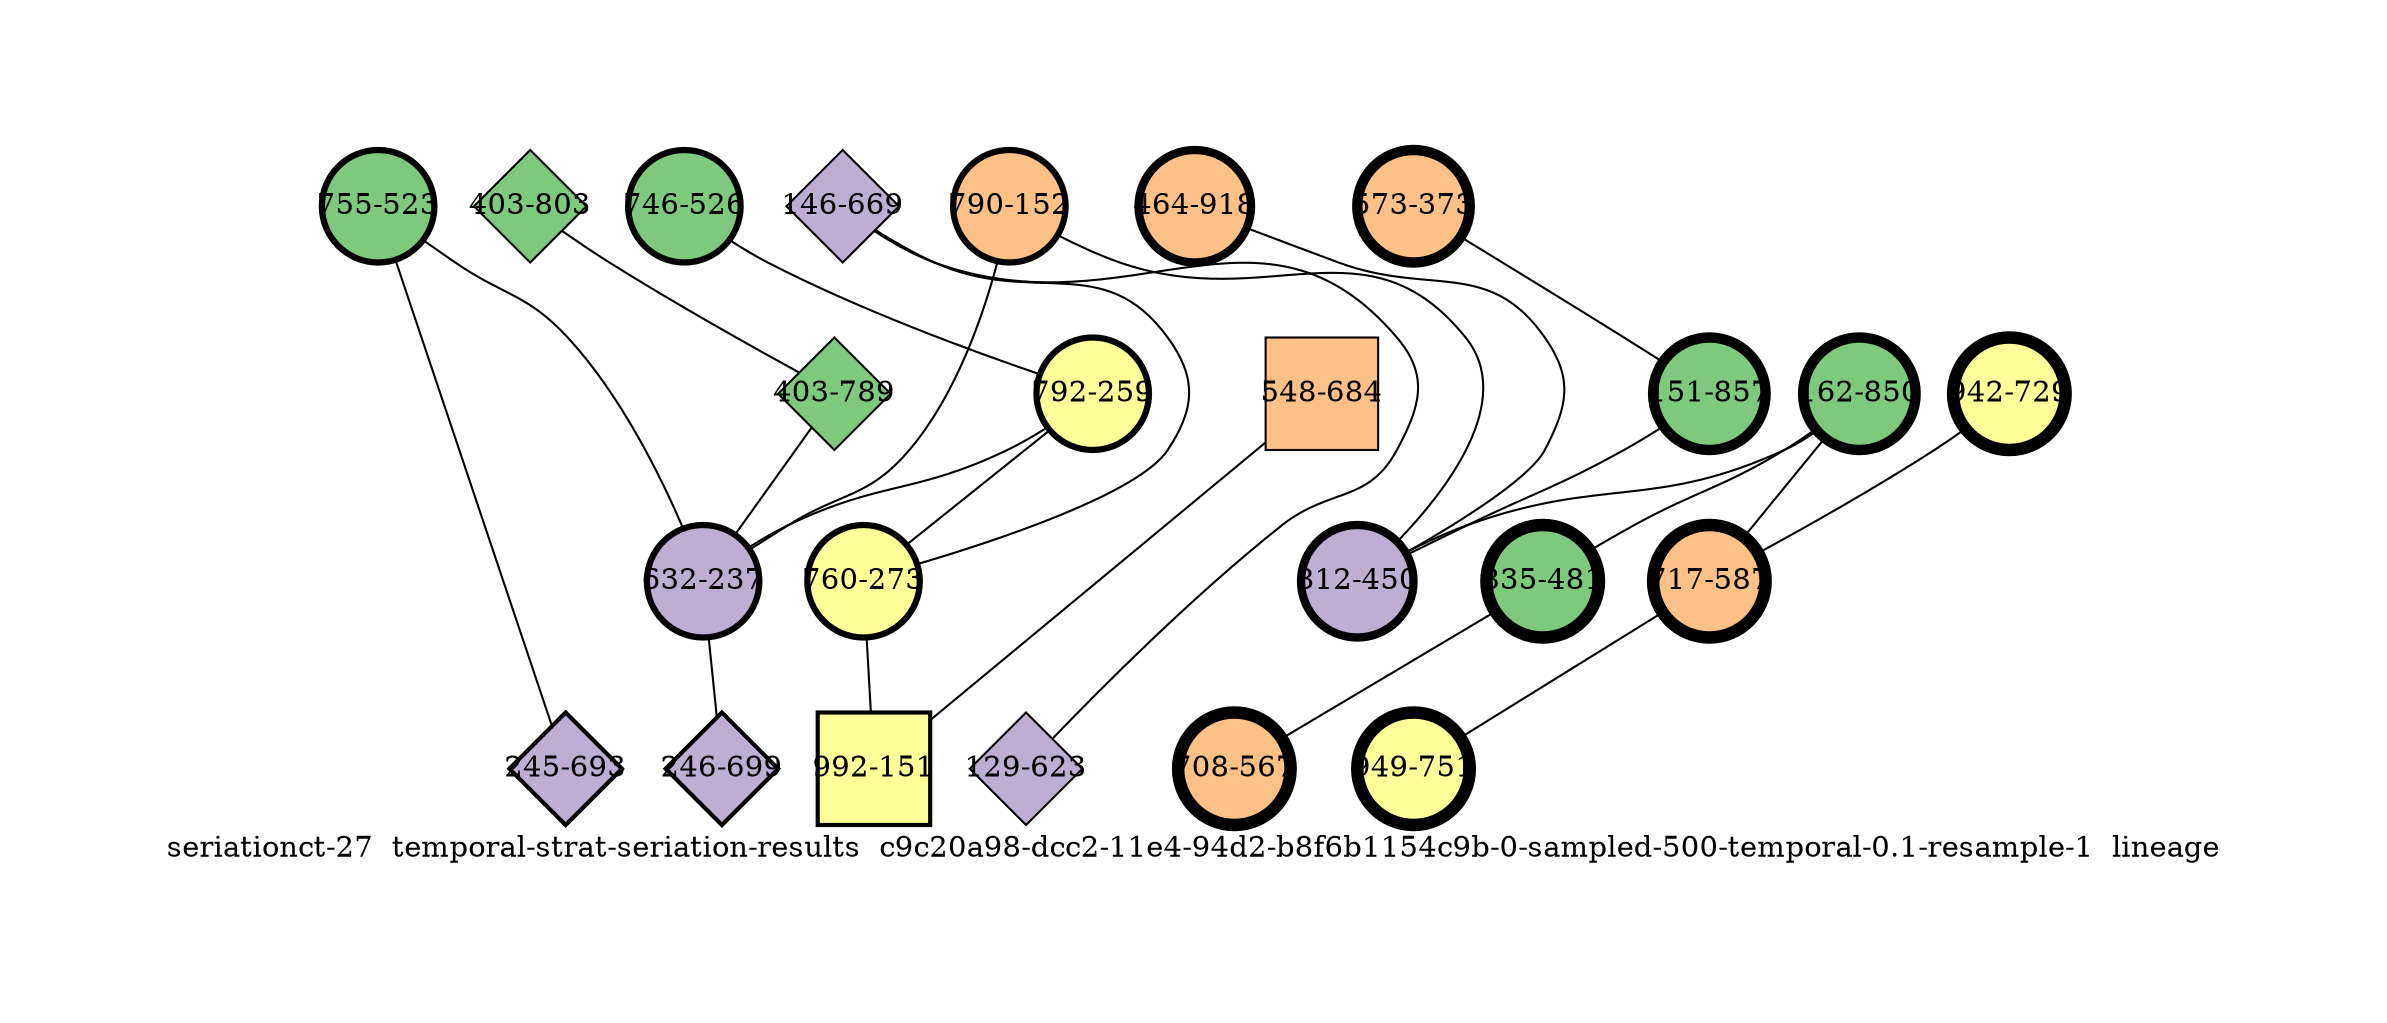 strict graph "seriationct-27  temporal-strat-seriation-results  c9c20a98-dcc2-11e4-94d2-b8f6b1154c9b-0-sampled-500-temporal-0.1-resample-1  lineage" {
labelloc=b;
ratio=auto;
pad="1.0";
label="seriationct-27  temporal-strat-seriation-results  c9c20a98-dcc2-11e4-94d2-b8f6b1154c9b-0-sampled-500-temporal-0.1-resample-1  lineage";
node [width="0.75", style=filled, fixedsize=true, height="0.75", shape=circle, label=""];
0 [xCoordinate="523.0", appears_in_slice=3, yCoordinate="755.0", colorscheme=accent6, lineage_id=0, short_label="755-523", label="755-523", shape=circle, cluster_id=0, fillcolor=1, size="500.0", id=0, penwidth="3.0"];
1 [xCoordinate="693.0", appears_in_slice=2, yCoordinate="245.0", colorscheme=accent6, lineage_id=2, short_label="245-693", label="245-693", shape=diamond, cluster_id=1, fillcolor=2, size="500.0", id=1, penwidth="2.0"];
2 [xCoordinate="918.0", appears_in_slice=4, yCoordinate="464.0", colorscheme=accent6, lineage_id=0, short_label="464-918", label="464-918", shape=circle, cluster_id=2, fillcolor=3, size="500.0", id=2, penwidth="4.0"];
3 [xCoordinate="803.0", appears_in_slice=1, yCoordinate="403.0", colorscheme=accent6, lineage_id=2, short_label="403-803", label="403-803", shape=diamond, cluster_id=0, fillcolor=1, size="500.0", id=3, penwidth="1.0"];
4 [xCoordinate="729.0", appears_in_slice=6, yCoordinate="942.0", colorscheme=accent6, lineage_id=0, short_label="942-729", label="942-729", shape=circle, cluster_id=3, fillcolor=4, size="500.0", id=4, penwidth="6.0"];
5 [xCoordinate="850.0", appears_in_slice=5, yCoordinate="162.0", colorscheme=accent6, lineage_id=0, short_label="162-850", label="162-850", shape=circle, cluster_id=0, fillcolor=1, size="500.0", id=5, penwidth="5.0"];
6 [xCoordinate="373.0", appears_in_slice=5, yCoordinate="573.0", colorscheme=accent6, lineage_id=0, short_label="573-373", label="573-373", shape=circle, cluster_id=2, fillcolor=3, size="500.0", id=19, penwidth="5.0"];
7 [xCoordinate="526.0", appears_in_slice=3, yCoordinate="746.0", colorscheme=accent6, lineage_id=0, short_label="746-526", label="746-526", shape=circle, cluster_id=0, fillcolor=1, size="500.0", id=7, penwidth="3.0"];
8 [xCoordinate="669.0", appears_in_slice=1, yCoordinate="146.0", colorscheme=accent6, lineage_id=2, short_label="146-669", label="146-669", shape=diamond, cluster_id=1, fillcolor=2, size="500.0", id=8, penwidth="1.0"];
9 [xCoordinate="789.0", appears_in_slice=1, yCoordinate="403.0", colorscheme=accent6, lineage_id=2, short_label="403-789", label="403-789", shape=diamond, cluster_id=0, fillcolor=1, size="500.0", id=9, penwidth="1.0"];
10 [xCoordinate="259.0", appears_in_slice=3, yCoordinate="792.0", colorscheme=accent6, lineage_id=0, short_label="792-259", label="792-259", shape=circle, cluster_id=3, fillcolor=4, size="500.0", id=10, penwidth="3.0"];
11 [xCoordinate="152.0", appears_in_slice=3, yCoordinate="790.0", colorscheme=accent6, lineage_id=0, short_label="790-152", label="790-152", shape=circle, cluster_id=2, fillcolor=3, size="500.0", id=11, penwidth="3.0"];
12 [xCoordinate="481.0", appears_in_slice=6, yCoordinate="835.0", colorscheme=accent6, lineage_id=0, short_label="835-481", label="835-481", shape=circle, cluster_id=0, fillcolor=1, size="500.0", id=12, penwidth="6.0"];
13 [xCoordinate="273.0", appears_in_slice=3, yCoordinate="760.0", colorscheme=accent6, lineage_id=0, short_label="760-273", label="760-273", shape=circle, cluster_id=3, fillcolor=4, size="500.0", id=13, penwidth="3.0"];
14 [xCoordinate="684.0", appears_in_slice=1, yCoordinate="548.0", colorscheme=accent6, lineage_id=1, short_label="548-684", label="548-684", shape=square, cluster_id=2, fillcolor=3, size="500.0", id=14, penwidth="1.0"];
15 [xCoordinate="587.0", appears_in_slice=6, yCoordinate="717.0", colorscheme=accent6, lineage_id=0, short_label="717-587", label="717-587", shape=circle, cluster_id=2, fillcolor=3, size="500.0", id=15, penwidth="6.0"];
16 [xCoordinate="237.0", appears_in_slice=3, yCoordinate="632.0", colorscheme=accent6, lineage_id=0, short_label="632-237", label="632-237", shape=circle, cluster_id=1, fillcolor=2, size="500.0", id=16, penwidth="3.0"];
17 [xCoordinate="857.0", appears_in_slice=5, yCoordinate="151.0", colorscheme=accent6, lineage_id=0, short_label="151-857", label="151-857", shape=circle, cluster_id=0, fillcolor=1, size="500.0", id=17, penwidth="5.0"];
18 [xCoordinate="623.0", appears_in_slice=1, yCoordinate="129.0", colorscheme=accent6, lineage_id=2, short_label="129-623", label="129-623", shape=diamond, cluster_id=1, fillcolor=2, size="500.0", id=18, penwidth="1.0"];
19 [xCoordinate="450.0", appears_in_slice=4, yCoordinate="812.0", colorscheme=accent6, lineage_id=0, short_label="812-450", label="812-450", shape=circle, cluster_id=1, fillcolor=2, size="500.0", id=6, penwidth="4.0"];
20 [xCoordinate="567.0", appears_in_slice=6, yCoordinate="708.0", colorscheme=accent6, lineage_id=0, short_label="708-567", label="708-567", shape=circle, cluster_id=2, fillcolor=3, size="500.0", id=20, penwidth="6.0"];
21 [xCoordinate="151.0", appears_in_slice=2, yCoordinate="992.0", colorscheme=accent6, lineage_id=1, short_label="992-151", label="992-151", shape=square, cluster_id=3, fillcolor=4, size="500.0", id=21, penwidth="2.0"];
22 [xCoordinate="751.0", appears_in_slice=6, yCoordinate="949.0", colorscheme=accent6, lineage_id=0, short_label="949-751", label="949-751", shape=circle, cluster_id=3, fillcolor=4, size="500.0", id=22, penwidth="6.0"];
23 [xCoordinate="699.0", appears_in_slice=2, yCoordinate="246.0", colorscheme=accent6, lineage_id=2, short_label="246-699", label="246-699", shape=diamond, cluster_id=1, fillcolor=2, size="500.0", id=23, penwidth="2.0"];
0 -- 16  [inverseweight="3.32786533589", weight="0.300492928369"];
0 -- 1  [inverseweight="6.61454364332", weight="0.151182009512"];
2 -- 19  [inverseweight="2.98084110695", weight="0.33547578154"];
3 -- 9  [inverseweight="45.2678730213", weight="0.0220907220344"];
4 -- 15  [inverseweight="2.799111591", weight="0.357256210583"];
5 -- 19  [inverseweight="1.81656114771", weight="0.550490690203"];
5 -- 12  [inverseweight="4.16089165812", weight="0.240333102173"];
5 -- 15  [inverseweight="3.48840982616", weight="0.286663565875"];
6 -- 17  [inverseweight="20.6901472151", weight="0.0483321838944"];
7 -- 10  [inverseweight="1.97177685178", weight="0.507156780493"];
8 -- 18  [inverseweight="12.515654358", weight="0.0798999374218"];
8 -- 13  [inverseweight="1.44856357778", weight="0.690339047136"];
9 -- 16  [inverseweight="2.01005938768", weight="0.497497738688"];
10 -- 16  [inverseweight="2.61525735294", weight="0.382371547059"];
10 -- 13  [inverseweight="2.20789826691", weight="0.452919418882"];
11 -- 16  [inverseweight="18.1848241863", weight="0.0549909083395"];
11 -- 19  [inverseweight="1.61065891747", weight="0.620863914236"];
12 -- 20  [inverseweight="18.1369062528", weight="0.0551361950084"];
13 -- 21  [inverseweight="1.55065785107", weight="0.644887587103"];
14 -- 21  [inverseweight="1.66965617238", weight="0.598925704908"];
15 -- 22  [inverseweight="20.1455741006", weight="0.049638694584"];
16 -- 23  [inverseweight="2.19661945587", weight="0.455244988989"];
17 -- 19  [inverseweight="1.87246219294", weight="0.53405617682"];
}
